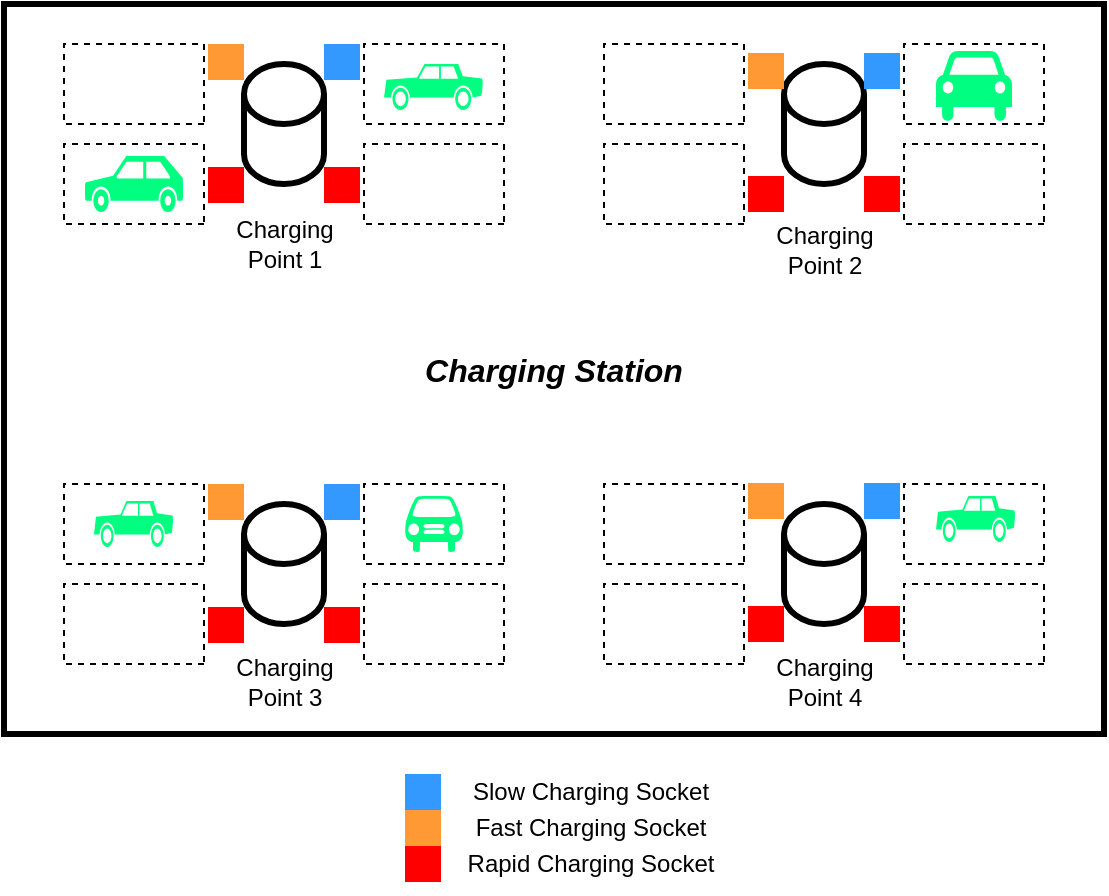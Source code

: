 <mxfile version="20.6.0" type="device"><diagram id="bksxM0CRl7vfQw1yDv0y" name="Pagina-1"><mxGraphModel dx="1221" dy="566" grid="1" gridSize="10" guides="1" tooltips="1" connect="1" arrows="1" fold="1" page="1" pageScale="1" pageWidth="827" pageHeight="1169" math="0" shadow="0"><root><mxCell id="0"/><mxCell id="1" parent="0"/><mxCell id="oq-Gh_dU1vzRCGgR7IXG-17" value="&lt;b&gt;&lt;i&gt;&lt;font style=&quot;font-size: 16px;&quot;&gt;Charging Station&lt;/font&gt;&lt;/i&gt;&lt;/b&gt;" style="rounded=0;whiteSpace=wrap;html=1;strokeWidth=3;" vertex="1" parent="1"><mxGeometry x="190" y="140" width="550" height="365" as="geometry"/></mxCell><mxCell id="oq-Gh_dU1vzRCGgR7IXG-2" value="" style="rounded=0;whiteSpace=wrap;html=1;rotation=-180;dashed=1;" vertex="1" parent="1"><mxGeometry x="220" y="210" width="70" height="40" as="geometry"/></mxCell><mxCell id="oq-Gh_dU1vzRCGgR7IXG-3" value="" style="rounded=0;whiteSpace=wrap;html=1;rotation=-180;dashed=1;" vertex="1" parent="1"><mxGeometry x="370" y="160" width="70" height="40" as="geometry"/></mxCell><mxCell id="oq-Gh_dU1vzRCGgR7IXG-4" value="" style="rounded=0;whiteSpace=wrap;html=1;rotation=-180;dashed=1;" vertex="1" parent="1"><mxGeometry x="220" y="160" width="70" height="40" as="geometry"/></mxCell><mxCell id="oq-Gh_dU1vzRCGgR7IXG-5" value="" style="rounded=0;whiteSpace=wrap;html=1;rotation=-180;dashed=1;" vertex="1" parent="1"><mxGeometry x="370" y="210" width="70" height="40" as="geometry"/></mxCell><mxCell id="oq-Gh_dU1vzRCGgR7IXG-6" value="" style="shape=cylinder3;whiteSpace=wrap;html=1;boundedLbl=1;backgroundOutline=1;size=15;strokeWidth=3;" vertex="1" parent="1"><mxGeometry x="310" y="170" width="40" height="60" as="geometry"/></mxCell><mxCell id="oq-Gh_dU1vzRCGgR7IXG-7" value="" style="rounded=0;whiteSpace=wrap;html=1;rotation=-180;dashed=1;" vertex="1" parent="1"><mxGeometry x="640" y="210" width="70" height="40" as="geometry"/></mxCell><mxCell id="oq-Gh_dU1vzRCGgR7IXG-8" value="" style="rounded=0;whiteSpace=wrap;html=1;rotation=-180;dashed=1;" vertex="1" parent="1"><mxGeometry x="640" y="160" width="70" height="40" as="geometry"/></mxCell><mxCell id="oq-Gh_dU1vzRCGgR7IXG-9" value="" style="rounded=0;whiteSpace=wrap;html=1;rotation=-180;dashed=1;" vertex="1" parent="1"><mxGeometry x="490" y="160" width="70" height="40" as="geometry"/></mxCell><mxCell id="oq-Gh_dU1vzRCGgR7IXG-10" value="" style="rounded=0;whiteSpace=wrap;html=1;rotation=-180;dashed=1;" vertex="1" parent="1"><mxGeometry x="490" y="210" width="70" height="40" as="geometry"/></mxCell><mxCell id="oq-Gh_dU1vzRCGgR7IXG-11" value="" style="shape=cylinder3;whiteSpace=wrap;html=1;boundedLbl=1;backgroundOutline=1;size=15;strokeWidth=3;" vertex="1" parent="1"><mxGeometry x="580" y="170" width="40" height="60" as="geometry"/></mxCell><mxCell id="oq-Gh_dU1vzRCGgR7IXG-12" value="" style="rounded=0;whiteSpace=wrap;html=1;rotation=-180;dashed=1;" vertex="1" parent="1"><mxGeometry x="370" y="430" width="70" height="40" as="geometry"/></mxCell><mxCell id="oq-Gh_dU1vzRCGgR7IXG-13" value="" style="rounded=0;whiteSpace=wrap;html=1;rotation=-180;dashed=1;" vertex="1" parent="1"><mxGeometry x="370" y="380" width="70" height="40" as="geometry"/></mxCell><mxCell id="oq-Gh_dU1vzRCGgR7IXG-14" value="" style="rounded=0;whiteSpace=wrap;html=1;rotation=-180;dashed=1;" vertex="1" parent="1"><mxGeometry x="220" y="380" width="70" height="40" as="geometry"/></mxCell><mxCell id="oq-Gh_dU1vzRCGgR7IXG-15" value="" style="rounded=0;whiteSpace=wrap;html=1;rotation=-180;dashed=1;" vertex="1" parent="1"><mxGeometry x="220" y="430" width="70" height="40" as="geometry"/></mxCell><mxCell id="oq-Gh_dU1vzRCGgR7IXG-16" value="" style="shape=cylinder3;whiteSpace=wrap;html=1;boundedLbl=1;backgroundOutline=1;size=15;strokeWidth=3;" vertex="1" parent="1"><mxGeometry x="310" y="390" width="40" height="60" as="geometry"/></mxCell><mxCell id="oq-Gh_dU1vzRCGgR7IXG-18" value="" style="rounded=0;whiteSpace=wrap;html=1;rotation=-180;dashed=1;" vertex="1" parent="1"><mxGeometry x="640" y="380" width="70" height="40" as="geometry"/></mxCell><mxCell id="oq-Gh_dU1vzRCGgR7IXG-19" value="" style="rounded=0;whiteSpace=wrap;html=1;rotation=-180;dashed=1;" vertex="1" parent="1"><mxGeometry x="640" y="430" width="70" height="40" as="geometry"/></mxCell><mxCell id="oq-Gh_dU1vzRCGgR7IXG-20" value="" style="shape=cylinder3;whiteSpace=wrap;html=1;boundedLbl=1;backgroundOutline=1;size=15;strokeWidth=3;" vertex="1" parent="1"><mxGeometry x="580" y="390" width="40" height="60" as="geometry"/></mxCell><mxCell id="oq-Gh_dU1vzRCGgR7IXG-21" value="" style="rounded=0;whiteSpace=wrap;html=1;rotation=-180;dashed=1;" vertex="1" parent="1"><mxGeometry x="490" y="380" width="70" height="40" as="geometry"/></mxCell><mxCell id="oq-Gh_dU1vzRCGgR7IXG-22" value="" style="rounded=0;whiteSpace=wrap;html=1;rotation=-180;dashed=1;" vertex="1" parent="1"><mxGeometry x="490" y="430" width="70" height="40" as="geometry"/></mxCell><mxCell id="oq-Gh_dU1vzRCGgR7IXG-25" value="" style="shape=mxgraph.signs.transportation.car_2;html=1;pointerEvents=1;fillColor=#00FF80;strokeColor=none;verticalLabelPosition=bottom;verticalAlign=top;align=center;strokeWidth=3;" vertex="1" parent="1"><mxGeometry x="380" y="170" width="50" height="23" as="geometry"/></mxCell><mxCell id="oq-Gh_dU1vzRCGgR7IXG-26" value="" style="shape=mxgraph.signs.transportation.car_3;html=1;pointerEvents=1;fillColor=#00FF80;strokeColor=none;verticalLabelPosition=bottom;verticalAlign=top;align=center;strokeWidth=3;" vertex="1" parent="1"><mxGeometry x="230.5" y="216" width="49" height="28" as="geometry"/></mxCell><mxCell id="oq-Gh_dU1vzRCGgR7IXG-27" value="" style="shape=mxgraph.signs.transportation.car_4;html=1;pointerEvents=1;fillColor=#00FF80;strokeColor=none;verticalLabelPosition=bottom;verticalAlign=top;align=center;strokeWidth=3;" vertex="1" parent="1"><mxGeometry x="656" y="163.5" width="38" height="36" as="geometry"/></mxCell><mxCell id="oq-Gh_dU1vzRCGgR7IXG-28" value="" style="shape=mxgraph.signs.transportation.car_2;html=1;pointerEvents=1;fillColor=#00FF80;strokeColor=none;verticalLabelPosition=bottom;verticalAlign=top;align=center;strokeWidth=3;" vertex="1" parent="1"><mxGeometry x="235" y="388.5" width="40" height="23" as="geometry"/></mxCell><mxCell id="oq-Gh_dU1vzRCGgR7IXG-29" value="" style="shape=mxgraph.signs.transportation.car_1;html=1;pointerEvents=1;fillColor=#00FF80;strokeColor=none;verticalLabelPosition=bottom;verticalAlign=top;align=center;strokeWidth=3;" vertex="1" parent="1"><mxGeometry x="390.5" y="386" width="29" height="28" as="geometry"/></mxCell><mxCell id="oq-Gh_dU1vzRCGgR7IXG-30" value="Charging&lt;br&gt;Point 1" style="text;html=1;align=center;verticalAlign=middle;resizable=0;points=[];autosize=1;strokeColor=none;fillColor=none;" vertex="1" parent="1"><mxGeometry x="295" y="239.5" width="70" height="40" as="geometry"/></mxCell><mxCell id="oq-Gh_dU1vzRCGgR7IXG-31" value="Charging&lt;br&gt;Point 2&lt;br&gt;" style="text;html=1;align=center;verticalAlign=middle;resizable=0;points=[];autosize=1;strokeColor=none;fillColor=none;" vertex="1" parent="1"><mxGeometry x="565" y="242.5" width="70" height="40" as="geometry"/></mxCell><mxCell id="oq-Gh_dU1vzRCGgR7IXG-32" value="Charging&lt;br&gt;Point 3&lt;br&gt;" style="text;html=1;align=center;verticalAlign=middle;resizable=0;points=[];autosize=1;strokeColor=none;fillColor=none;" vertex="1" parent="1"><mxGeometry x="295" y="459" width="70" height="40" as="geometry"/></mxCell><mxCell id="oq-Gh_dU1vzRCGgR7IXG-33" value="Charging&lt;br&gt;Point 4" style="text;html=1;align=center;verticalAlign=middle;resizable=0;points=[];autosize=1;strokeColor=none;fillColor=none;" vertex="1" parent="1"><mxGeometry x="565" y="459" width="70" height="40" as="geometry"/></mxCell><mxCell id="oq-Gh_dU1vzRCGgR7IXG-40" value="" style="shape=image;html=1;verticalAlign=top;verticalLabelPosition=bottom;labelBackgroundColor=#ffffff;imageAspect=0;aspect=fixed;image=https://cdn1.iconfinder.com/data/icons/bootstrap-vol-3/16/outlet-128.png;strokeWidth=3;fillColor=#00FF80;" vertex="1" parent="1"><mxGeometry x="292" y="160.5" width="18" height="18" as="geometry"/></mxCell><mxCell id="oq-Gh_dU1vzRCGgR7IXG-41" value="" style="shape=image;html=1;verticalAlign=top;verticalLabelPosition=bottom;labelBackgroundColor=#ffffff;imageAspect=0;aspect=fixed;image=https://cdn1.iconfinder.com/data/icons/bootstrap-vol-3/16/outlet-128.png;strokeWidth=3;fillColor=#00FF80;" vertex="1" parent="1"><mxGeometry x="290" y="221.5" width="18" height="18" as="geometry"/></mxCell><mxCell id="oq-Gh_dU1vzRCGgR7IXG-42" value="" style="shape=image;html=1;verticalAlign=top;verticalLabelPosition=bottom;labelBackgroundColor=#ffffff;imageAspect=0;aspect=fixed;image=https://cdn1.iconfinder.com/data/icons/bootstrap-vol-3/16/outlet-128.png;strokeWidth=3;fillColor=#00FF80;" vertex="1" parent="1"><mxGeometry x="352" y="221.5" width="18" height="18" as="geometry"/></mxCell><mxCell id="oq-Gh_dU1vzRCGgR7IXG-43" value="" style="shape=image;html=1;verticalAlign=top;verticalLabelPosition=bottom;labelBackgroundColor=#ffffff;imageAspect=0;aspect=fixed;image=https://cdn1.iconfinder.com/data/icons/bootstrap-vol-3/16/outlet-128.png;strokeWidth=3;fillColor=#00FF80;" vertex="1" parent="1"><mxGeometry x="352" y="160.5" width="18" height="18" as="geometry"/></mxCell><mxCell id="oq-Gh_dU1vzRCGgR7IXG-44" value="" style="shape=image;html=1;verticalAlign=top;verticalLabelPosition=bottom;labelBackgroundColor=#ffffff;imageAspect=0;aspect=fixed;image=https://cdn1.iconfinder.com/data/icons/bootstrap-vol-3/16/outlet-128.png;strokeWidth=3;fillColor=#00FF80;" vertex="1" parent="1"><mxGeometry x="562" y="163.5" width="18" height="18" as="geometry"/></mxCell><mxCell id="oq-Gh_dU1vzRCGgR7IXG-45" value="" style="shape=image;html=1;verticalAlign=top;verticalLabelPosition=bottom;labelBackgroundColor=#ffffff;imageAspect=0;aspect=fixed;image=https://cdn1.iconfinder.com/data/icons/bootstrap-vol-3/16/outlet-128.png;strokeWidth=3;fillColor=#00FF80;" vertex="1" parent="1"><mxGeometry x="560" y="224.5" width="18" height="18" as="geometry"/></mxCell><mxCell id="oq-Gh_dU1vzRCGgR7IXG-46" value="" style="shape=image;html=1;verticalAlign=top;verticalLabelPosition=bottom;labelBackgroundColor=#ffffff;imageAspect=0;aspect=fixed;image=https://cdn1.iconfinder.com/data/icons/bootstrap-vol-3/16/outlet-128.png;strokeWidth=3;fillColor=#00FF80;" vertex="1" parent="1"><mxGeometry x="622" y="224.5" width="18" height="18" as="geometry"/></mxCell><mxCell id="oq-Gh_dU1vzRCGgR7IXG-47" value="" style="shape=image;html=1;verticalAlign=top;verticalLabelPosition=bottom;labelBackgroundColor=#ffffff;imageAspect=0;aspect=fixed;image=https://cdn1.iconfinder.com/data/icons/bootstrap-vol-3/16/outlet-128.png;strokeWidth=3;fillColor=#00FF80;" vertex="1" parent="1"><mxGeometry x="622" y="163.5" width="18" height="18" as="geometry"/></mxCell><mxCell id="oq-Gh_dU1vzRCGgR7IXG-49" value="" style="shape=image;html=1;verticalAlign=top;verticalLabelPosition=bottom;labelBackgroundColor=#ffffff;imageAspect=0;aspect=fixed;image=https://cdn1.iconfinder.com/data/icons/bootstrap-vol-3/16/outlet-128.png;strokeWidth=3;fillColor=#00FF80;" vertex="1" parent="1"><mxGeometry x="562" y="380.5" width="18" height="18" as="geometry"/></mxCell><mxCell id="oq-Gh_dU1vzRCGgR7IXG-50" value="" style="shape=image;html=1;verticalAlign=top;verticalLabelPosition=bottom;labelBackgroundColor=#ffffff;imageAspect=0;aspect=fixed;image=https://cdn1.iconfinder.com/data/icons/bootstrap-vol-3/16/outlet-128.png;strokeWidth=3;fillColor=#00FF80;" vertex="1" parent="1"><mxGeometry x="560" y="441.5" width="18" height="18" as="geometry"/></mxCell><mxCell id="oq-Gh_dU1vzRCGgR7IXG-51" value="" style="shape=image;html=1;verticalAlign=top;verticalLabelPosition=bottom;labelBackgroundColor=#ffffff;imageAspect=0;aspect=fixed;image=https://cdn1.iconfinder.com/data/icons/bootstrap-vol-3/16/outlet-128.png;strokeWidth=3;fillColor=#00FF80;" vertex="1" parent="1"><mxGeometry x="622" y="380.5" width="18" height="18" as="geometry"/></mxCell><mxCell id="oq-Gh_dU1vzRCGgR7IXG-52" value="" style="shape=image;html=1;verticalAlign=top;verticalLabelPosition=bottom;labelBackgroundColor=#ffffff;imageAspect=0;aspect=fixed;image=https://cdn1.iconfinder.com/data/icons/bootstrap-vol-3/16/outlet-128.png;strokeWidth=3;fillColor=#00FF80;" vertex="1" parent="1"><mxGeometry x="622" y="441.5" width="18" height="18" as="geometry"/></mxCell><mxCell id="oq-Gh_dU1vzRCGgR7IXG-53" value="" style="shape=image;html=1;verticalAlign=top;verticalLabelPosition=bottom;labelBackgroundColor=#ffffff;imageAspect=0;aspect=fixed;image=https://cdn1.iconfinder.com/data/icons/bootstrap-vol-3/16/outlet-128.png;strokeWidth=3;fillColor=#00FF80;imageBackground=#3399FF;" vertex="1" parent="1"><mxGeometry x="390.5" y="525" width="18" height="18" as="geometry"/></mxCell><mxCell id="oq-Gh_dU1vzRCGgR7IXG-54" value="Slow Charging Socket&lt;br&gt;" style="text;html=1;align=center;verticalAlign=middle;resizable=0;points=[];autosize=1;strokeColor=none;fillColor=none;" vertex="1" parent="1"><mxGeometry x="412.5" y="519" width="140" height="30" as="geometry"/></mxCell><mxCell id="oq-Gh_dU1vzRCGgR7IXG-58" value="" style="shape=image;html=1;verticalAlign=top;verticalLabelPosition=bottom;labelBackgroundColor=#ffffff;imageAspect=0;aspect=fixed;image=https://cdn1.iconfinder.com/data/icons/bootstrap-vol-3/16/outlet-128.png;strokeWidth=3;fillColor=#00FF80;imageBackground=#FF9933;" vertex="1" parent="1"><mxGeometry x="390.5" y="543" width="18" height="18" as="geometry"/></mxCell><mxCell id="oq-Gh_dU1vzRCGgR7IXG-61" value="" style="shape=image;html=1;verticalAlign=top;verticalLabelPosition=bottom;labelBackgroundColor=#ffffff;imageAspect=0;aspect=fixed;image=https://cdn1.iconfinder.com/data/icons/bootstrap-vol-3/16/outlet-128.png;strokeWidth=3;fillColor=#00FF80;imageBackground=#FF0000;" vertex="1" parent="1"><mxGeometry x="390.5" y="561" width="18" height="18" as="geometry"/></mxCell><mxCell id="oq-Gh_dU1vzRCGgR7IXG-62" value="Fast Charging Socket" style="text;html=1;align=center;verticalAlign=middle;resizable=0;points=[];autosize=1;strokeColor=none;fillColor=none;" vertex="1" parent="1"><mxGeometry x="412.5" y="537" width="140" height="30" as="geometry"/></mxCell><mxCell id="oq-Gh_dU1vzRCGgR7IXG-63" value="Rapid Charging Socket" style="text;html=1;align=center;verticalAlign=middle;resizable=0;points=[];autosize=1;strokeColor=none;fillColor=none;" vertex="1" parent="1"><mxGeometry x="407.5" y="555" width="150" height="30" as="geometry"/></mxCell><mxCell id="oq-Gh_dU1vzRCGgR7IXG-65" value="" style="shape=image;html=1;verticalAlign=top;verticalLabelPosition=bottom;labelBackgroundColor=#ffffff;imageAspect=0;aspect=fixed;image=https://cdn1.iconfinder.com/data/icons/bootstrap-vol-3/16/outlet-128.png;strokeWidth=3;fillColor=#00FF80;imageBackground=#FF0000;" vertex="1" parent="1"><mxGeometry x="292" y="441.5" width="18" height="18" as="geometry"/></mxCell><mxCell id="oq-Gh_dU1vzRCGgR7IXG-66" value="" style="shape=image;html=1;verticalAlign=top;verticalLabelPosition=bottom;labelBackgroundColor=#ffffff;imageAspect=0;aspect=fixed;image=https://cdn1.iconfinder.com/data/icons/bootstrap-vol-3/16/outlet-128.png;strokeWidth=3;fillColor=#00FF80;imageBackground=#FF0000;" vertex="1" parent="1"><mxGeometry x="350" y="441.5" width="18" height="18" as="geometry"/></mxCell><mxCell id="oq-Gh_dU1vzRCGgR7IXG-67" value="" style="shape=image;html=1;verticalAlign=top;verticalLabelPosition=bottom;labelBackgroundColor=#ffffff;imageAspect=0;aspect=fixed;image=https://cdn1.iconfinder.com/data/icons/bootstrap-vol-3/16/outlet-128.png;strokeWidth=3;fillColor=#00FF80;imageBackground=#3399FF;" vertex="1" parent="1"><mxGeometry x="350" y="380" width="18" height="18" as="geometry"/></mxCell><mxCell id="oq-Gh_dU1vzRCGgR7IXG-68" value="" style="shape=image;html=1;verticalAlign=top;verticalLabelPosition=bottom;labelBackgroundColor=#ffffff;imageAspect=0;aspect=fixed;image=https://cdn1.iconfinder.com/data/icons/bootstrap-vol-3/16/outlet-128.png;strokeWidth=3;fillColor=#00FF80;imageBackground=#FF9933;" vertex="1" parent="1"><mxGeometry x="292" y="380" width="18" height="18" as="geometry"/></mxCell><mxCell id="oq-Gh_dU1vzRCGgR7IXG-69" value="" style="shape=image;html=1;verticalAlign=top;verticalLabelPosition=bottom;labelBackgroundColor=#ffffff;imageAspect=0;aspect=fixed;image=https://cdn1.iconfinder.com/data/icons/bootstrap-vol-3/16/outlet-128.png;strokeWidth=3;fillColor=#00FF80;imageBackground=#FF0000;" vertex="1" parent="1"><mxGeometry x="620" y="441" width="18" height="18" as="geometry"/></mxCell><mxCell id="oq-Gh_dU1vzRCGgR7IXG-70" value="" style="shape=image;html=1;verticalAlign=top;verticalLabelPosition=bottom;labelBackgroundColor=#ffffff;imageAspect=0;aspect=fixed;image=https://cdn1.iconfinder.com/data/icons/bootstrap-vol-3/16/outlet-128.png;strokeWidth=3;fillColor=#00FF80;imageBackground=#FF0000;" vertex="1" parent="1"><mxGeometry x="562" y="441" width="18" height="18" as="geometry"/></mxCell><mxCell id="oq-Gh_dU1vzRCGgR7IXG-71" value="" style="shape=image;html=1;verticalAlign=top;verticalLabelPosition=bottom;labelBackgroundColor=#ffffff;imageAspect=0;aspect=fixed;image=https://cdn1.iconfinder.com/data/icons/bootstrap-vol-3/16/outlet-128.png;strokeWidth=3;fillColor=#00FF80;imageBackground=#FF9933;" vertex="1" parent="1"><mxGeometry x="562" y="379.5" width="18" height="18" as="geometry"/></mxCell><mxCell id="oq-Gh_dU1vzRCGgR7IXG-72" value="" style="shape=image;html=1;verticalAlign=top;verticalLabelPosition=bottom;labelBackgroundColor=#ffffff;imageAspect=0;aspect=fixed;image=https://cdn1.iconfinder.com/data/icons/bootstrap-vol-3/16/outlet-128.png;strokeWidth=3;fillColor=#00FF80;imageBackground=#3399FF;" vertex="1" parent="1"><mxGeometry x="620" y="379.5" width="18" height="18" as="geometry"/></mxCell><mxCell id="oq-Gh_dU1vzRCGgR7IXG-73" value="" style="shape=image;html=1;verticalAlign=top;verticalLabelPosition=bottom;labelBackgroundColor=#ffffff;imageAspect=0;aspect=fixed;image=https://cdn1.iconfinder.com/data/icons/bootstrap-vol-3/16/outlet-128.png;strokeWidth=3;fillColor=#00FF80;imageBackground=#FF0000;" vertex="1" parent="1"><mxGeometry x="620" y="226" width="18" height="18" as="geometry"/></mxCell><mxCell id="oq-Gh_dU1vzRCGgR7IXG-74" value="" style="shape=image;html=1;verticalAlign=top;verticalLabelPosition=bottom;labelBackgroundColor=#ffffff;imageAspect=0;aspect=fixed;image=https://cdn1.iconfinder.com/data/icons/bootstrap-vol-3/16/outlet-128.png;strokeWidth=3;fillColor=#00FF80;imageBackground=#FF0000;" vertex="1" parent="1"><mxGeometry x="562" y="226" width="18" height="18" as="geometry"/></mxCell><mxCell id="oq-Gh_dU1vzRCGgR7IXG-75" value="" style="shape=image;html=1;verticalAlign=top;verticalLabelPosition=bottom;labelBackgroundColor=#ffffff;imageAspect=0;aspect=fixed;image=https://cdn1.iconfinder.com/data/icons/bootstrap-vol-3/16/outlet-128.png;strokeWidth=3;fillColor=#00FF80;imageBackground=#FF9933;" vertex="1" parent="1"><mxGeometry x="562" y="164.5" width="18" height="18" as="geometry"/></mxCell><mxCell id="oq-Gh_dU1vzRCGgR7IXG-76" value="" style="shape=image;html=1;verticalAlign=top;verticalLabelPosition=bottom;labelBackgroundColor=#ffffff;imageAspect=0;aspect=fixed;image=https://cdn1.iconfinder.com/data/icons/bootstrap-vol-3/16/outlet-128.png;strokeWidth=3;fillColor=#00FF80;imageBackground=#3399FF;" vertex="1" parent="1"><mxGeometry x="620" y="164.5" width="18" height="18" as="geometry"/></mxCell><mxCell id="oq-Gh_dU1vzRCGgR7IXG-77" value="" style="shape=image;html=1;verticalAlign=top;verticalLabelPosition=bottom;labelBackgroundColor=#ffffff;imageAspect=0;aspect=fixed;image=https://cdn1.iconfinder.com/data/icons/bootstrap-vol-3/16/outlet-128.png;strokeWidth=3;fillColor=#00FF80;imageBackground=#FF0000;" vertex="1" parent="1"><mxGeometry x="292" y="221.5" width="18" height="18" as="geometry"/></mxCell><mxCell id="oq-Gh_dU1vzRCGgR7IXG-78" value="" style="shape=image;html=1;verticalAlign=top;verticalLabelPosition=bottom;labelBackgroundColor=#ffffff;imageAspect=0;aspect=fixed;image=https://cdn1.iconfinder.com/data/icons/bootstrap-vol-3/16/outlet-128.png;strokeWidth=3;fillColor=#00FF80;imageBackground=#FF9933;" vertex="1" parent="1"><mxGeometry x="292" y="160" width="18" height="18" as="geometry"/></mxCell><mxCell id="oq-Gh_dU1vzRCGgR7IXG-79" value="" style="shape=image;html=1;verticalAlign=top;verticalLabelPosition=bottom;labelBackgroundColor=#ffffff;imageAspect=0;aspect=fixed;image=https://cdn1.iconfinder.com/data/icons/bootstrap-vol-3/16/outlet-128.png;strokeWidth=3;fillColor=#00FF80;imageBackground=#3399FF;" vertex="1" parent="1"><mxGeometry x="350" y="160" width="18" height="18" as="geometry"/></mxCell><mxCell id="oq-Gh_dU1vzRCGgR7IXG-80" value="" style="shape=image;html=1;verticalAlign=top;verticalLabelPosition=bottom;labelBackgroundColor=#ffffff;imageAspect=0;aspect=fixed;image=https://cdn1.iconfinder.com/data/icons/bootstrap-vol-3/16/outlet-128.png;strokeWidth=3;fillColor=#00FF80;imageBackground=#FF0000;" vertex="1" parent="1"><mxGeometry x="350" y="221.5" width="18" height="18" as="geometry"/></mxCell><mxCell id="oq-Gh_dU1vzRCGgR7IXG-83" value="" style="shape=mxgraph.signs.transportation.car_2;html=1;pointerEvents=1;fillColor=#00FF80;strokeColor=none;verticalLabelPosition=bottom;verticalAlign=top;align=center;strokeWidth=3;" vertex="1" parent="1"><mxGeometry x="656" y="386" width="40" height="23" as="geometry"/></mxCell></root></mxGraphModel></diagram></mxfile>